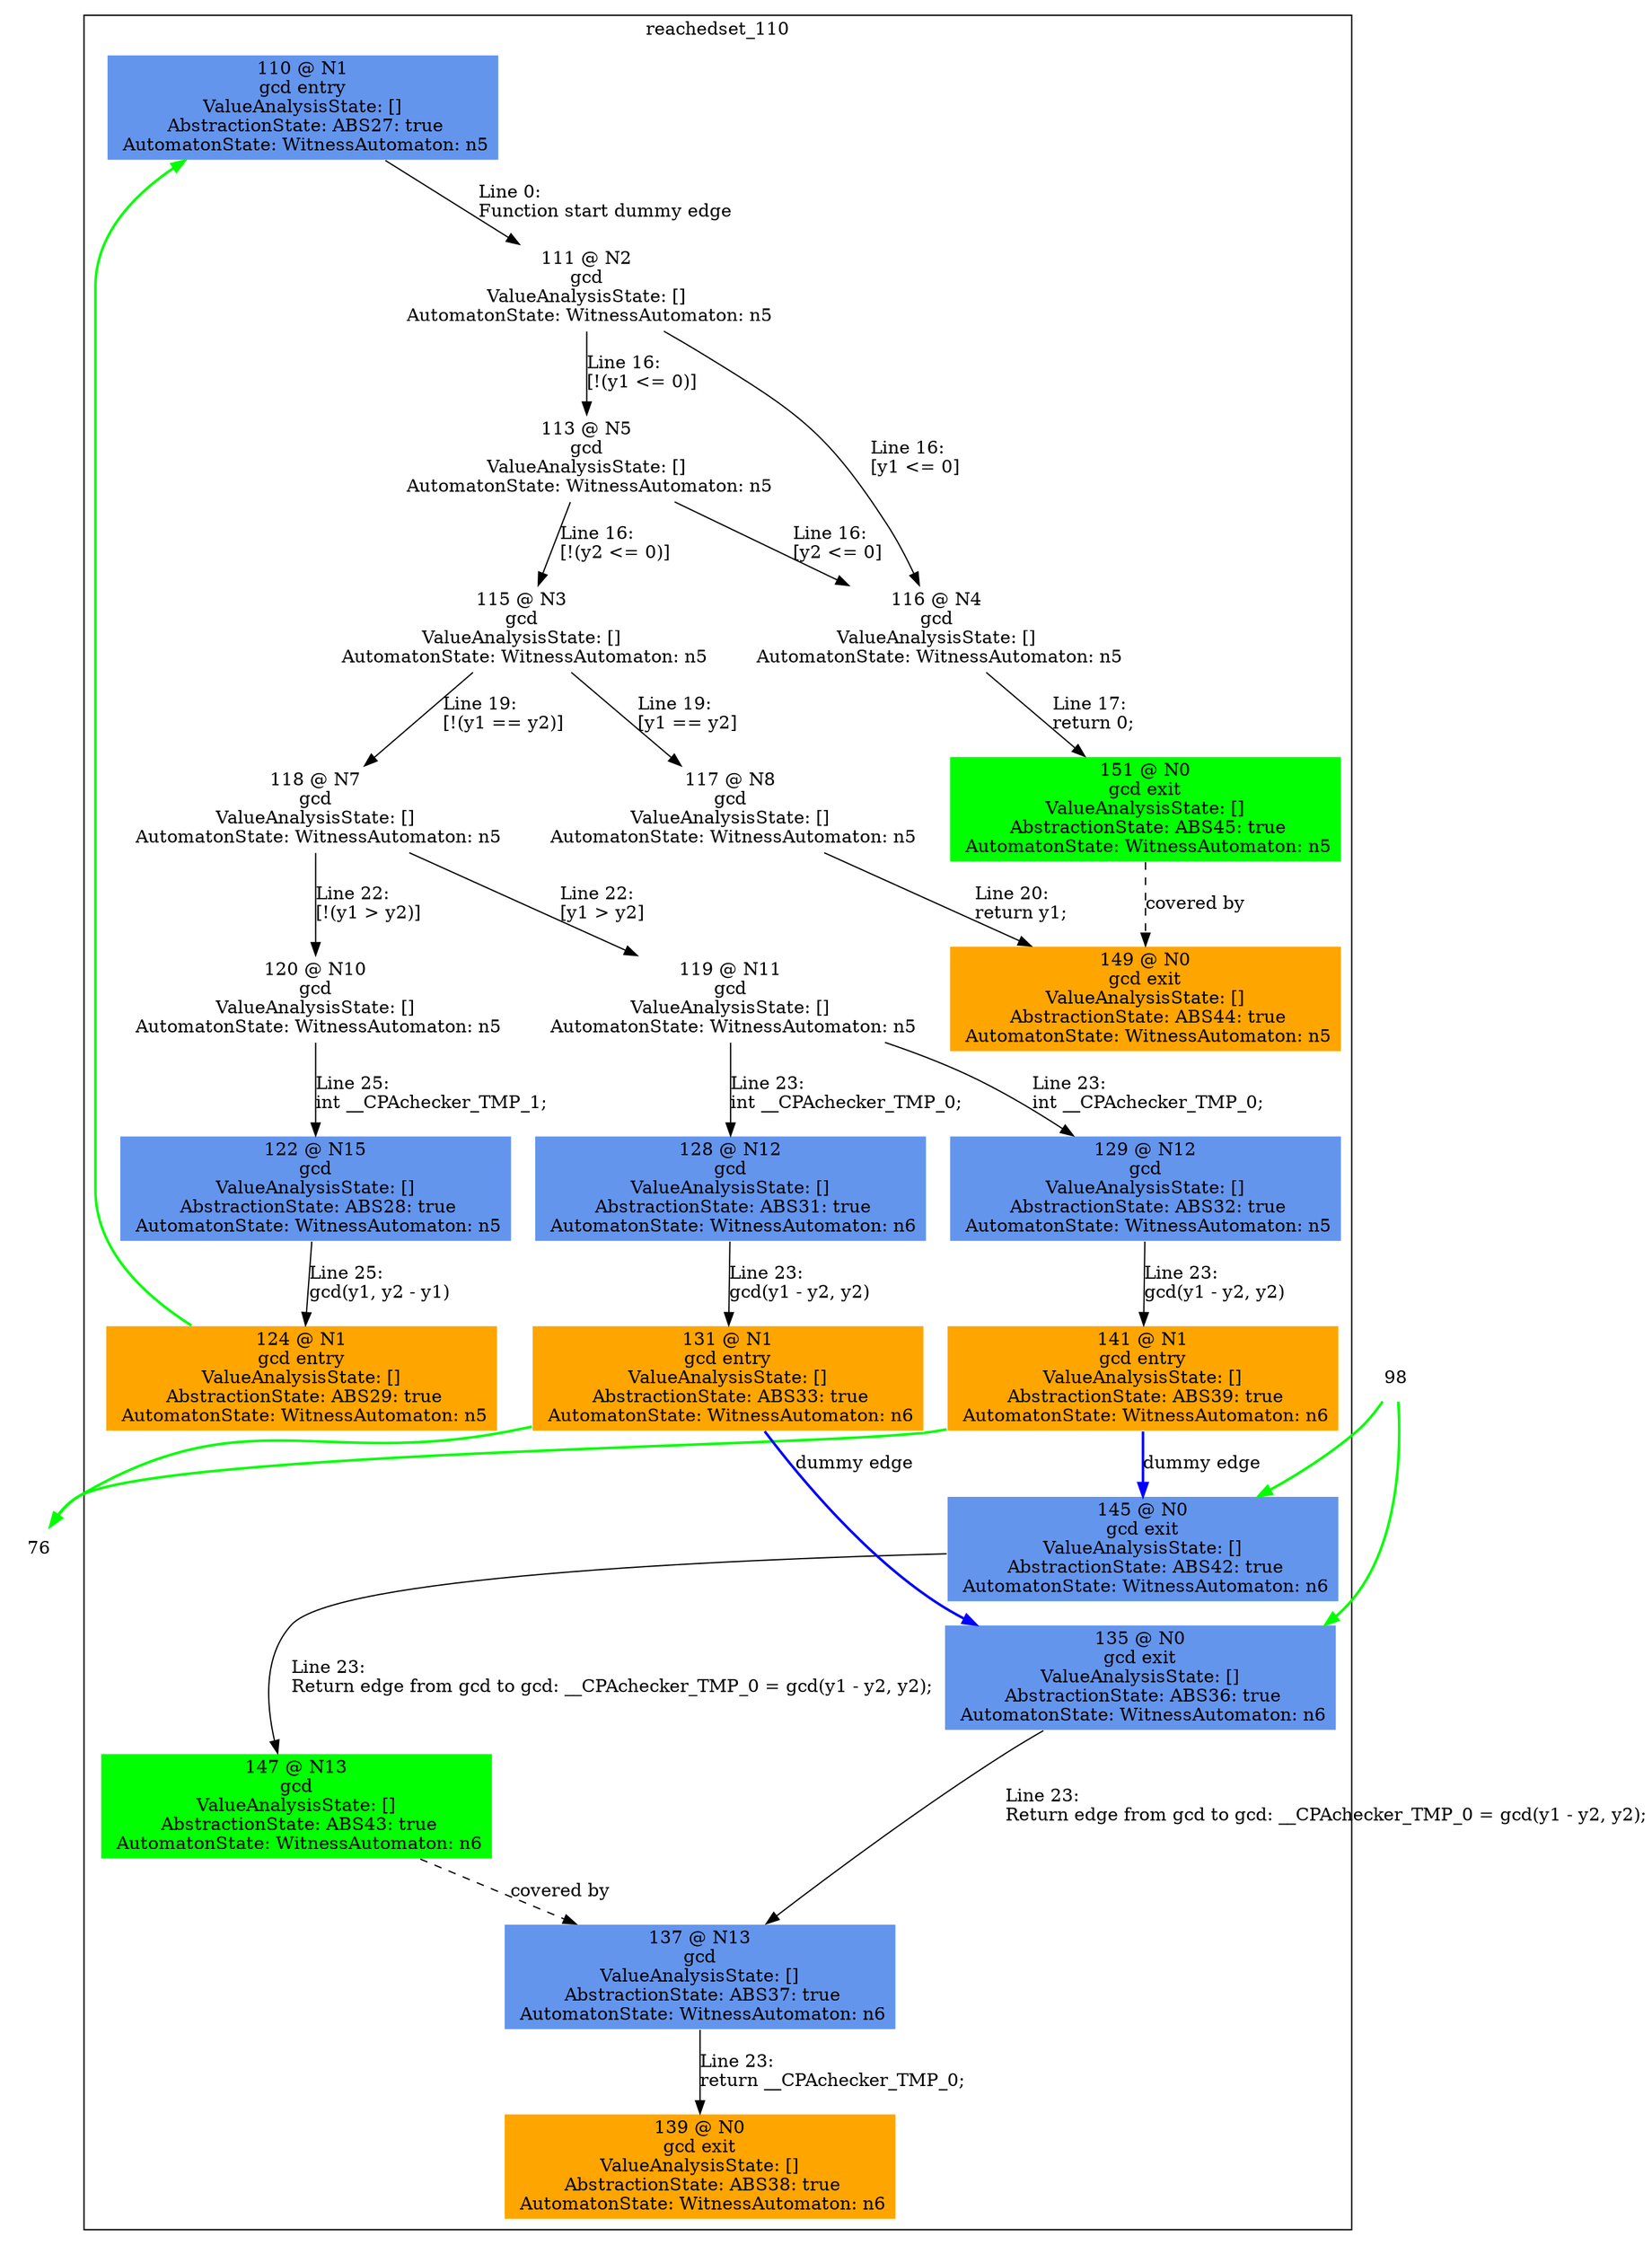 digraph ARG {
node [style="filled" shape="box" color="white"]
subgraph cluster_110 {
label="reachedset_110"
110 [fillcolor="cornflowerblue" label="110 @ N1\ngcd entry\nValueAnalysisState: []\n AbstractionState: ABS27: true\n AutomatonState: WitnessAutomaton: n5\n" id="110"]
111 [label="111 @ N2\ngcd\nValueAnalysisState: []\n AutomatonState: WitnessAutomaton: n5\n" id="111"]
116 [label="116 @ N4\ngcd\nValueAnalysisState: []\n AutomatonState: WitnessAutomaton: n5\n" id="116"]
151 [fillcolor="green" label="151 @ N0\ngcd exit\nValueAnalysisState: []\n AbstractionState: ABS45: true\n AutomatonState: WitnessAutomaton: n5\n" id="151"]
113 [label="113 @ N5\ngcd\nValueAnalysisState: []\n AutomatonState: WitnessAutomaton: n5\n" id="113"]
115 [label="115 @ N3\ngcd\nValueAnalysisState: []\n AutomatonState: WitnessAutomaton: n5\n" id="115"]
118 [label="118 @ N7\ngcd\nValueAnalysisState: []\n AutomatonState: WitnessAutomaton: n5\n" id="118"]
120 [label="120 @ N10\ngcd\nValueAnalysisState: []\n AutomatonState: WitnessAutomaton: n5\n" id="120"]
122 [fillcolor="cornflowerblue" label="122 @ N15\ngcd\nValueAnalysisState: []\n AbstractionState: ABS28: true\n AutomatonState: WitnessAutomaton: n5\n" id="122"]
124 [fillcolor="orange" label="124 @ N1\ngcd entry\nValueAnalysisState: []\n AbstractionState: ABS29: true\n AutomatonState: WitnessAutomaton: n5\n" id="124"]
119 [label="119 @ N11\ngcd\nValueAnalysisState: []\n AutomatonState: WitnessAutomaton: n5\n" id="119"]
129 [fillcolor="cornflowerblue" label="129 @ N12\ngcd\nValueAnalysisState: []\n AbstractionState: ABS32: true\n AutomatonState: WitnessAutomaton: n5\n" id="129"]
141 [fillcolor="orange" label="141 @ N1\ngcd entry\nValueAnalysisState: []\n AbstractionState: ABS39: true\n AutomatonState: WitnessAutomaton: n6\n" id="141"]
145 [fillcolor="cornflowerblue" label="145 @ N0\ngcd exit\nValueAnalysisState: []\n AbstractionState: ABS42: true\n AutomatonState: WitnessAutomaton: n6\n" id="145"]
147 [fillcolor="green" label="147 @ N13\ngcd\nValueAnalysisState: []\n AbstractionState: ABS43: true\n AutomatonState: WitnessAutomaton: n6\n" id="147"]
128 [fillcolor="cornflowerblue" label="128 @ N12\ngcd\nValueAnalysisState: []\n AbstractionState: ABS31: true\n AutomatonState: WitnessAutomaton: n6\n" id="128"]
131 [fillcolor="orange" label="131 @ N1\ngcd entry\nValueAnalysisState: []\n AbstractionState: ABS33: true\n AutomatonState: WitnessAutomaton: n6\n" id="131"]
135 [fillcolor="cornflowerblue" label="135 @ N0\ngcd exit\nValueAnalysisState: []\n AbstractionState: ABS36: true\n AutomatonState: WitnessAutomaton: n6\n" id="135"]
137 [fillcolor="cornflowerblue" label="137 @ N13\ngcd\nValueAnalysisState: []\n AbstractionState: ABS37: true\n AutomatonState: WitnessAutomaton: n6\n" id="137"]
139 [fillcolor="orange" label="139 @ N0\ngcd exit\nValueAnalysisState: []\n AbstractionState: ABS38: true\n AutomatonState: WitnessAutomaton: n6\n" id="139"]
117 [label="117 @ N8\ngcd\nValueAnalysisState: []\n AutomatonState: WitnessAutomaton: n5\n" id="117"]
149 [fillcolor="orange" label="149 @ N0\ngcd exit\nValueAnalysisState: []\n AbstractionState: ABS44: true\n AutomatonState: WitnessAutomaton: n5\n" id="149"]
110 -> 111 [label="Line 0: \lFunction start dummy edge\l" id="110 -> 111"]
111 -> 113 [label="Line 16: \l[!(y1 <= 0)]\l" id="111 -> 113"]
111 -> 116 [label="Line 16: \l[y1 <= 0]\l" id="111 -> 116"]
116 -> 151 [label="Line 17: \lreturn 0;\l" id="116 -> 151"]
113 -> 115 [label="Line 16: \l[!(y2 <= 0)]\l" id="113 -> 115"]
113 -> 116 [label="Line 16: \l[y2 <= 0]\l" id="113 -> 116"]
115 -> 117 [label="Line 19: \l[y1 == y2]\l" id="115 -> 117"]
115 -> 118 [label="Line 19: \l[!(y1 == y2)]\l" id="115 -> 118"]
118 -> 119 [label="Line 22: \l[y1 > y2]\l" id="118 -> 119"]
118 -> 120 [label="Line 22: \l[!(y1 > y2)]\l" id="118 -> 120"]
120 -> 122 [label="Line 25: \lint __CPAchecker_TMP_1;\l" id="120 -> 122"]
122 -> 124 [label="Line 25: \lgcd(y1, y2 - y1)\l" id="122 -> 124"]
119 -> 128 [label="Line 23: \lint __CPAchecker_TMP_0;\l" id="119 -> 128"]
119 -> 129 [label="Line 23: \lint __CPAchecker_TMP_0;\l" id="119 -> 129"]
129 -> 141 [label="Line 23: \lgcd(y1 - y2, y2)\l" id="129 -> 141"]
141 -> 145 [style="bold" color="blue" label="dummy edge" id="141 -> 145"]
145 -> 147 [label="Line 23: \lReturn edge from gcd to gcd: __CPAchecker_TMP_0 = gcd(y1 - y2, y2);\l" id="145 -> 147"]
128 -> 131 [label="Line 23: \lgcd(y1 - y2, y2)\l" id="128 -> 131"]
131 -> 135 [style="bold" color="blue" label="dummy edge" id="131 -> 135"]
135 -> 137 [label="Line 23: \lReturn edge from gcd to gcd: __CPAchecker_TMP_0 = gcd(y1 - y2, y2);\l" id="135 -> 137"]
147 -> 137 [style="dashed" weight="0" label="covered by"]
137 -> 139 [label="Line 23: \lreturn __CPAchecker_TMP_0;\l" id="137 -> 139"]
117 -> 149 [label="Line 20: \lreturn y1;\l" id="117 -> 149"]
151 -> 149 [style="dashed" weight="0" label="covered by"]
}
124 -> 110 [color=green style=bold]
98 -> 135 [color=green style=bold]
98 -> 145 [color=green style=bold]
131 -> 76 [color=green style=bold]
141 -> 76 [color=green style=bold]
}
